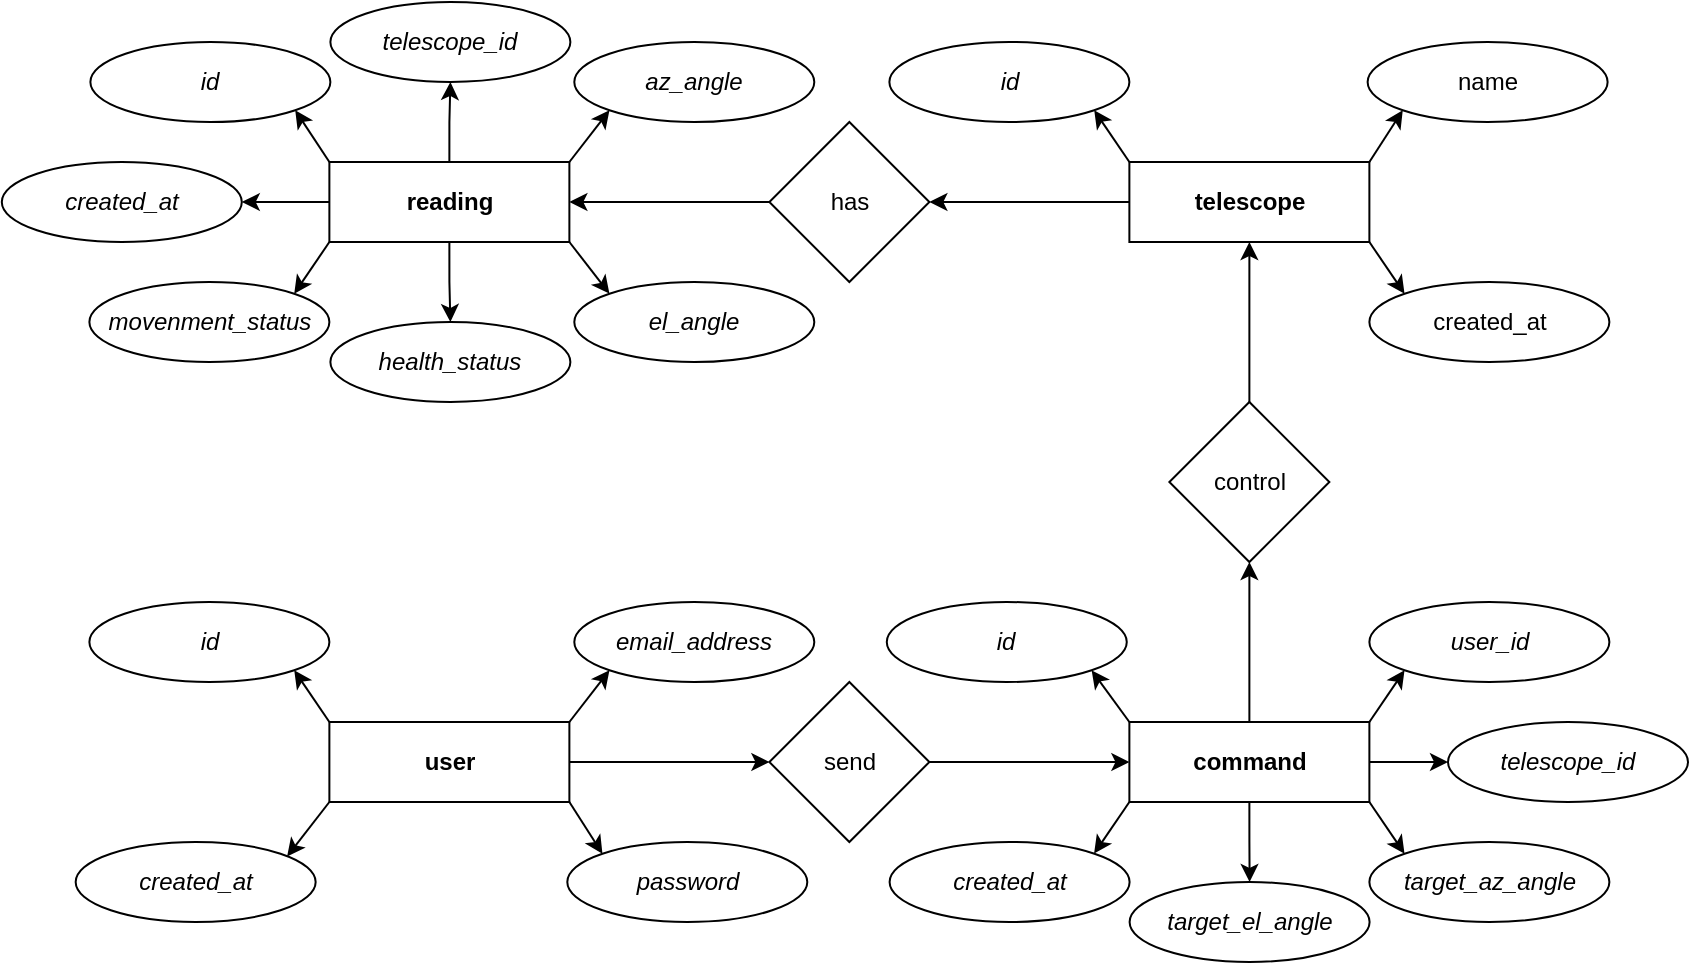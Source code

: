 <mxfile>
    <diagram id="Rmzj3WdyK-OlowHaROxB" name="Page-1">
        <mxGraphModel dx="1094" dy="-1718" grid="1" gridSize="10" guides="1" tooltips="1" connect="1" arrows="1" fold="1" page="1" pageScale="1" pageWidth="827" pageHeight="1169" math="0" shadow="0">
            <root>
                <mxCell id="0"/>
                <mxCell id="1" parent="0"/>
                <mxCell id="54" style="edgeStyle=orthogonalEdgeStyle;rounded=0;orthogonalLoop=1;jettySize=auto;html=1;exitX=0.5;exitY=1;exitDx=0;exitDy=0;entryX=0.5;entryY=0;entryDx=0;entryDy=0;" edge="1" parent="1" source="61" target="68">
                    <mxGeometry relative="1" as="geometry"/>
                </mxCell>
                <mxCell id="55" style="rounded=0;orthogonalLoop=1;jettySize=auto;html=1;exitX=0;exitY=1;exitDx=0;exitDy=0;entryX=1;entryY=0;entryDx=0;entryDy=0;" edge="1" parent="1" source="61" target="67">
                    <mxGeometry relative="1" as="geometry"/>
                </mxCell>
                <mxCell id="56" style="rounded=0;orthogonalLoop=1;jettySize=auto;html=1;exitX=0;exitY=0;exitDx=0;exitDy=0;entryX=1;entryY=1;entryDx=0;entryDy=0;" edge="1" parent="1" source="61" target="62">
                    <mxGeometry relative="1" as="geometry"/>
                </mxCell>
                <mxCell id="57" style="edgeStyle=orthogonalEdgeStyle;rounded=0;orthogonalLoop=1;jettySize=auto;html=1;exitX=0;exitY=0.5;exitDx=0;exitDy=0;entryX=1;entryY=0.5;entryDx=0;entryDy=0;" edge="1" parent="1" source="61" target="66">
                    <mxGeometry relative="1" as="geometry"/>
                </mxCell>
                <mxCell id="58" style="edgeStyle=orthogonalEdgeStyle;rounded=0;orthogonalLoop=1;jettySize=auto;html=1;exitX=0.5;exitY=0;exitDx=0;exitDy=0;entryX=0.5;entryY=1;entryDx=0;entryDy=0;" edge="1" parent="1" source="61" target="63">
                    <mxGeometry relative="1" as="geometry"/>
                </mxCell>
                <mxCell id="59" style="rounded=0;orthogonalLoop=1;jettySize=auto;html=1;exitX=1;exitY=0;exitDx=0;exitDy=0;entryX=0;entryY=1;entryDx=0;entryDy=0;" edge="1" parent="1" source="61" target="64">
                    <mxGeometry relative="1" as="geometry"/>
                </mxCell>
                <mxCell id="60" style="rounded=0;orthogonalLoop=1;jettySize=auto;html=1;exitX=1;exitY=1;exitDx=0;exitDy=0;entryX=0;entryY=0;entryDx=0;entryDy=0;" edge="1" parent="1" source="61" target="65">
                    <mxGeometry relative="1" as="geometry"/>
                </mxCell>
                <mxCell id="61" value="&lt;b&gt;reading&lt;/b&gt;" style="rounded=0;whiteSpace=wrap;html=1;strokeWidth=1;" vertex="1" parent="1">
                    <mxGeometry x="220.69" y="2720" width="120" height="40" as="geometry"/>
                </mxCell>
                <mxCell id="62" value="&lt;i&gt;id&lt;/i&gt;" style="ellipse;whiteSpace=wrap;html=1;" vertex="1" parent="1">
                    <mxGeometry x="101.19" y="2660" width="120" height="40" as="geometry"/>
                </mxCell>
                <mxCell id="63" value="&lt;i&gt;telescope_id&lt;/i&gt;" style="ellipse;whiteSpace=wrap;html=1;" vertex="1" parent="1">
                    <mxGeometry x="221.19" y="2640" width="120" height="40" as="geometry"/>
                </mxCell>
                <mxCell id="64" value="&lt;i&gt;az_angle&lt;/i&gt;" style="ellipse;whiteSpace=wrap;html=1;" vertex="1" parent="1">
                    <mxGeometry x="343.15" y="2660" width="120" height="40" as="geometry"/>
                </mxCell>
                <mxCell id="65" value="&lt;i&gt;el_angle&lt;/i&gt;" style="ellipse;whiteSpace=wrap;html=1;" vertex="1" parent="1">
                    <mxGeometry x="343.15" y="2780" width="120" height="40" as="geometry"/>
                </mxCell>
                <mxCell id="66" value="&lt;i&gt;created_at&lt;/i&gt;" style="ellipse;whiteSpace=wrap;html=1;" vertex="1" parent="1">
                    <mxGeometry x="56.9" y="2720" width="120" height="40" as="geometry"/>
                </mxCell>
                <mxCell id="67" value="&lt;i&gt;movenment_status&lt;/i&gt;" style="ellipse;whiteSpace=wrap;html=1;" vertex="1" parent="1">
                    <mxGeometry x="100.69" y="2780" width="120" height="40" as="geometry"/>
                </mxCell>
                <mxCell id="68" value="&lt;i&gt;health_status&lt;/i&gt;" style="ellipse;whiteSpace=wrap;html=1;" vertex="1" parent="1">
                    <mxGeometry x="221.19" y="2800" width="120" height="40" as="geometry"/>
                </mxCell>
                <mxCell id="69" style="rounded=0;orthogonalLoop=1;jettySize=auto;html=1;exitX=0;exitY=0;exitDx=0;exitDy=0;entryX=1;entryY=1;entryDx=0;entryDy=0;" edge="1" parent="1" source="76" target="77">
                    <mxGeometry relative="1" as="geometry"/>
                </mxCell>
                <mxCell id="70" style="rounded=0;orthogonalLoop=1;jettySize=auto;html=1;exitX=1;exitY=0;exitDx=0;exitDy=0;entryX=0;entryY=1;entryDx=0;entryDy=0;" edge="1" parent="1" source="76" target="78">
                    <mxGeometry relative="1" as="geometry"/>
                </mxCell>
                <mxCell id="71" style="rounded=0;orthogonalLoop=1;jettySize=auto;html=1;exitX=0;exitY=1;exitDx=0;exitDy=0;entryX=1;entryY=0;entryDx=0;entryDy=0;" edge="1" parent="1" source="76" target="96">
                    <mxGeometry relative="1" as="geometry"/>
                </mxCell>
                <mxCell id="72" style="edgeStyle=orthogonalEdgeStyle;rounded=0;orthogonalLoop=1;jettySize=auto;html=1;exitX=0.5;exitY=1;exitDx=0;exitDy=0;entryX=0.5;entryY=0;entryDx=0;entryDy=0;" edge="1" parent="1" source="76" target="95">
                    <mxGeometry relative="1" as="geometry"/>
                </mxCell>
                <mxCell id="73" style="rounded=0;orthogonalLoop=1;jettySize=auto;html=1;exitX=1;exitY=1;exitDx=0;exitDy=0;entryX=0;entryY=0;entryDx=0;entryDy=0;" edge="1" parent="1" source="76" target="94">
                    <mxGeometry relative="1" as="geometry"/>
                </mxCell>
                <mxCell id="74" style="edgeStyle=orthogonalEdgeStyle;rounded=0;orthogonalLoop=1;jettySize=auto;html=1;exitX=1;exitY=0.5;exitDx=0;exitDy=0;entryX=0;entryY=0.5;entryDx=0;entryDy=0;" edge="1" parent="1" source="76" target="79">
                    <mxGeometry relative="1" as="geometry"/>
                </mxCell>
                <mxCell id="75" style="edgeStyle=orthogonalEdgeStyle;rounded=0;orthogonalLoop=1;jettySize=auto;html=1;exitX=0.5;exitY=0;exitDx=0;exitDy=0;" edge="1" parent="1" source="76" target="102">
                    <mxGeometry relative="1" as="geometry"/>
                </mxCell>
                <mxCell id="76" value="&lt;b&gt;command&lt;/b&gt;" style="rounded=0;whiteSpace=wrap;html=1;strokeWidth=1;" vertex="1" parent="1">
                    <mxGeometry x="620.69" y="3000" width="120" height="40" as="geometry"/>
                </mxCell>
                <mxCell id="77" value="&lt;i&gt;id&lt;/i&gt;" style="ellipse;whiteSpace=wrap;html=1;" vertex="1" parent="1">
                    <mxGeometry x="499.39" y="2940" width="120" height="40" as="geometry"/>
                </mxCell>
                <mxCell id="78" value="&lt;i&gt;user_id&lt;/i&gt;" style="ellipse;whiteSpace=wrap;html=1;" vertex="1" parent="1">
                    <mxGeometry x="740.69" y="2940" width="120" height="40" as="geometry"/>
                </mxCell>
                <mxCell id="79" value="&lt;i&gt;telescope_id&lt;/i&gt;" style="ellipse;whiteSpace=wrap;html=1;" vertex="1" parent="1">
                    <mxGeometry x="780" y="3000" width="120" height="40" as="geometry"/>
                </mxCell>
                <mxCell id="80" style="edgeStyle=orthogonalEdgeStyle;rounded=0;orthogonalLoop=1;jettySize=auto;html=1;exitX=0;exitY=0.5;exitDx=0;exitDy=0;entryX=1;entryY=0.5;entryDx=0;entryDy=0;" edge="1" parent="1" source="84" target="98">
                    <mxGeometry relative="1" as="geometry"/>
                </mxCell>
                <mxCell id="81" style="rounded=0;orthogonalLoop=1;jettySize=auto;html=1;exitX=0;exitY=0;exitDx=0;exitDy=0;entryX=1;entryY=1;entryDx=0;entryDy=0;" edge="1" parent="1" source="84" target="85">
                    <mxGeometry relative="1" as="geometry"/>
                </mxCell>
                <mxCell id="82" style="rounded=0;orthogonalLoop=1;jettySize=auto;html=1;exitX=1;exitY=0;exitDx=0;exitDy=0;entryX=0;entryY=1;entryDx=0;entryDy=0;" edge="1" parent="1" source="84" target="86">
                    <mxGeometry relative="1" as="geometry"/>
                </mxCell>
                <mxCell id="83" style="rounded=0;orthogonalLoop=1;jettySize=auto;html=1;exitX=1;exitY=1;exitDx=0;exitDy=0;entryX=0;entryY=0;entryDx=0;entryDy=0;" edge="1" parent="1" source="84" target="104">
                    <mxGeometry relative="1" as="geometry"/>
                </mxCell>
                <mxCell id="84" value="&lt;b&gt;telescope&lt;/b&gt;" style="rounded=0;whiteSpace=wrap;html=1;strokeWidth=1;" vertex="1" parent="1">
                    <mxGeometry x="620.69" y="2720" width="120" height="40" as="geometry"/>
                </mxCell>
                <mxCell id="85" value="&lt;i&gt;id&lt;/i&gt;" style="ellipse;whiteSpace=wrap;html=1;" vertex="1" parent="1">
                    <mxGeometry x="500.69" y="2660" width="120" height="40" as="geometry"/>
                </mxCell>
                <mxCell id="86" value="name" style="ellipse;whiteSpace=wrap;html=1;" vertex="1" parent="1">
                    <mxGeometry x="739.81" y="2660" width="120" height="40" as="geometry"/>
                </mxCell>
                <mxCell id="87" style="rounded=0;orthogonalLoop=1;jettySize=auto;html=1;exitX=0;exitY=0;exitDx=0;exitDy=0;entryX=1;entryY=1;entryDx=0;entryDy=0;" edge="1" parent="1" source="91" target="92">
                    <mxGeometry relative="1" as="geometry"/>
                </mxCell>
                <mxCell id="88" style="edgeStyle=orthogonalEdgeStyle;rounded=0;orthogonalLoop=1;jettySize=auto;html=1;exitX=1;exitY=0.5;exitDx=0;exitDy=0;entryX=0;entryY=0.5;entryDx=0;entryDy=0;" edge="1" parent="1" source="91" target="100">
                    <mxGeometry relative="1" as="geometry"/>
                </mxCell>
                <mxCell id="89" style="rounded=0;orthogonalLoop=1;jettySize=auto;html=1;exitX=1;exitY=1;exitDx=0;exitDy=0;entryX=0;entryY=0;entryDx=0;entryDy=0;" edge="1" parent="1" source="91" target="103">
                    <mxGeometry relative="1" as="geometry"/>
                </mxCell>
                <mxCell id="90" style="rounded=0;orthogonalLoop=1;jettySize=auto;html=1;exitX=1;exitY=0;exitDx=0;exitDy=0;entryX=0;entryY=1;entryDx=0;entryDy=0;" edge="1" parent="1" source="91" target="93">
                    <mxGeometry relative="1" as="geometry"/>
                </mxCell>
                <mxCell id="91" value="&lt;b&gt;user&lt;/b&gt;" style="rounded=0;whiteSpace=wrap;html=1;strokeWidth=1;" vertex="1" parent="1">
                    <mxGeometry x="220.69" y="3000" width="120" height="40" as="geometry"/>
                </mxCell>
                <mxCell id="92" value="&lt;i&gt;id&lt;/i&gt;" style="ellipse;whiteSpace=wrap;html=1;" vertex="1" parent="1">
                    <mxGeometry x="100.69" y="2940" width="120" height="40" as="geometry"/>
                </mxCell>
                <mxCell id="93" value="&lt;i&gt;email_address&lt;/i&gt;" style="ellipse;whiteSpace=wrap;html=1;" vertex="1" parent="1">
                    <mxGeometry x="343.15" y="2940" width="120" height="40" as="geometry"/>
                </mxCell>
                <mxCell id="94" value="&lt;i&gt;target_az_angle&lt;/i&gt;" style="ellipse;whiteSpace=wrap;html=1;" vertex="1" parent="1">
                    <mxGeometry x="740.69" y="3060" width="120" height="40" as="geometry"/>
                </mxCell>
                <mxCell id="95" value="&lt;i&gt;target_el_angle&lt;/i&gt;" style="ellipse;whiteSpace=wrap;html=1;" vertex="1" parent="1">
                    <mxGeometry x="620.8" y="3080" width="120" height="40" as="geometry"/>
                </mxCell>
                <mxCell id="96" value="&lt;i&gt;created_at&lt;/i&gt;" style="ellipse;whiteSpace=wrap;html=1;" vertex="1" parent="1">
                    <mxGeometry x="500.8" y="3060" width="120" height="40" as="geometry"/>
                </mxCell>
                <mxCell id="97" style="edgeStyle=orthogonalEdgeStyle;rounded=0;orthogonalLoop=1;jettySize=auto;html=1;exitX=0;exitY=0.5;exitDx=0;exitDy=0;entryX=1;entryY=0.5;entryDx=0;entryDy=0;" edge="1" parent="1" source="98" target="61">
                    <mxGeometry relative="1" as="geometry"/>
                </mxCell>
                <mxCell id="98" value="has" style="rhombus;whiteSpace=wrap;html=1;" vertex="1" parent="1">
                    <mxGeometry x="440.69" y="2700" width="80" height="80" as="geometry"/>
                </mxCell>
                <mxCell id="99" style="edgeStyle=orthogonalEdgeStyle;rounded=0;orthogonalLoop=1;jettySize=auto;html=1;exitX=1;exitY=0.5;exitDx=0;exitDy=0;entryX=0;entryY=0.5;entryDx=0;entryDy=0;" edge="1" parent="1" source="100" target="76">
                    <mxGeometry relative="1" as="geometry">
                        <mxPoint x="540.69" y="3020" as="sourcePoint"/>
                    </mxGeometry>
                </mxCell>
                <mxCell id="100" value="send" style="rhombus;whiteSpace=wrap;html=1;" vertex="1" parent="1">
                    <mxGeometry x="440.69" y="2980" width="80" height="80" as="geometry"/>
                </mxCell>
                <mxCell id="101" style="edgeStyle=orthogonalEdgeStyle;rounded=0;orthogonalLoop=1;jettySize=auto;html=1;exitX=0.5;exitY=0;exitDx=0;exitDy=0;entryX=0.5;entryY=1;entryDx=0;entryDy=0;" edge="1" parent="1" source="102" target="84">
                    <mxGeometry relative="1" as="geometry"/>
                </mxCell>
                <mxCell id="102" value="control" style="rhombus;whiteSpace=wrap;html=1;" vertex="1" parent="1">
                    <mxGeometry x="640.69" y="2840" width="80" height="80" as="geometry"/>
                </mxCell>
                <mxCell id="103" value="&lt;i&gt;password&lt;/i&gt;" style="ellipse;whiteSpace=wrap;html=1;" vertex="1" parent="1">
                    <mxGeometry x="339.65" y="3060" width="120" height="40" as="geometry"/>
                </mxCell>
                <mxCell id="104" value="created_at" style="ellipse;whiteSpace=wrap;html=1;" vertex="1" parent="1">
                    <mxGeometry x="740.69" y="2780" width="120" height="40" as="geometry"/>
                </mxCell>
                <mxCell id="105" value="&lt;i&gt;created_at&lt;/i&gt;" style="ellipse;whiteSpace=wrap;html=1;" vertex="1" parent="1">
                    <mxGeometry x="93.83" y="3060" width="120" height="40" as="geometry"/>
                </mxCell>
                <mxCell id="106" style="rounded=0;orthogonalLoop=1;jettySize=auto;html=1;exitX=0;exitY=1;exitDx=0;exitDy=0;entryX=0.881;entryY=0.18;entryDx=0;entryDy=0;entryPerimeter=0;" edge="1" parent="1" source="91" target="105">
                    <mxGeometry relative="1" as="geometry"/>
                </mxCell>
            </root>
        </mxGraphModel>
    </diagram>
</mxfile>
